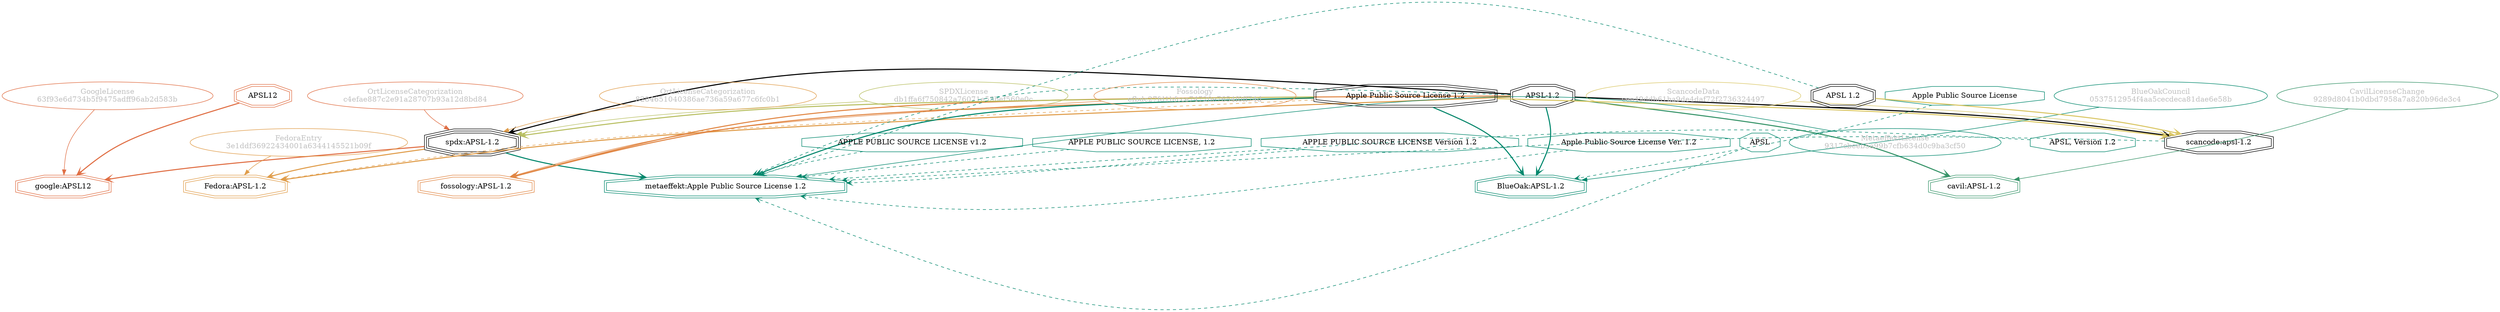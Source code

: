 strict digraph {
    node [shape=box];
    graph [splines=curved];
    188 [label="SPDXLicense\ndb1ffa6f750842a76071e53bef560e0c"
        ,fontcolor=gray
        ,color="#b8bf62"
        ,fillcolor="beige;1"
        ,shape=ellipse];
    189 [label="spdx:APSL-1.2"
        ,shape=tripleoctagon];
    190 [label="APSL-1.2"
        ,shape=doubleoctagon];
    191 [label="Apple Public Source License 1.2"
        ,shape=doubleoctagon];
    5635 [label="GoogleLicense\n63f93e6d734b5f9475adff96ab2d583b"
         ,fontcolor=gray
         ,color="#e06f45"
         ,fillcolor="beige;1"
         ,shape=ellipse];
    5636 [label="google:APSL12"
         ,color="#e06f45"
         ,shape=doubleoctagon];
    5637 [label=APSL12
         ,color="#e06f45"
         ,shape=doubleoctagon];
    5842 [label="FedoraEntry\n3e1ddf36922434001a6344145521b09f"
         ,fontcolor=gray
         ,color="#e09d4b"
         ,fillcolor="beige;1"
         ,shape=ellipse];
    5843 [label="Fedora:APSL-1.2"
         ,color="#e09d4b"
         ,shape=doubleoctagon];
    9276 [label="Apple Public Source License"
         ,color="#00876c"
         ,shape=octagon];
    9281 [label="BlueOakCouncil\n0537512954f4aa5cecdeca81dae6e58b"
         ,fontcolor=gray
         ,color="#00876c"
         ,fillcolor="beige;1"
         ,shape=ellipse];
    9282 [label="BlueOak:APSL-1.2"
         ,color="#00876c"
         ,shape=doubleoctagon];
    11890 [label="ScancodeData\ncee49ddb61ba9de4daf72f2736324497"
          ,fontcolor=gray
          ,color="#dac767"
          ,fillcolor="beige;1"
          ,shape=ellipse];
    11891 [label="scancode:apsl-1.2"
          ,shape=doubleoctagon];
    11892 [label="APSL 1.2"
          ,shape=doubleoctagon];
    26079 [label="Fossology\nefbdc27fd1bfcce74720e7654f0ff74d"
          ,fontcolor=gray
          ,color="#e18745"
          ,fillcolor="beige;1"
          ,shape=ellipse];
    26080 [label="fossology:APSL-1.2"
          ,color="#e18745"
          ,shape=doubleoctagon];
    28486 [label="OrtLicenseCategorization\nc4efae887c2e91a28707b93a12d8bd84"
          ,fontcolor=gray
          ,color="#e06f45"
          ,fillcolor="beige;1"
          ,shape=ellipse];
    35351 [label="OrtLicenseCategorization\n8284651040386ae736a59a677c6fc0b1"
          ,fontcolor=gray
          ,color="#e09d4b"
          ,fillcolor="beige;1"
          ,shape=ellipse];
    36387 [label="CavilLicenseChange\n9289d8041b0dbd7958a7a820b96de3c4"
          ,fontcolor=gray
          ,color="#379469"
          ,fillcolor="beige;1"
          ,shape=ellipse];
    36388 [label="cavil:APSL-1.2"
          ,color="#379469"
          ,shape=doubleoctagon];
    38512 [label=APSL
          ,color="#00876c"
          ,shape=octagon];
    38517 [label="MetaeffektLicense\n9317cbeeb5a99b7cfb634d0c9ba3cf50"
          ,fontcolor=gray
          ,color="#00876c"
          ,fillcolor="beige;1"
          ,shape=ellipse];
    38518 [label="metaeffekt:Apple Public Source License 1.2"
          ,color="#00876c"
          ,shape=doubleoctagon];
    38519 [label="APSL, Version 1.2"
          ,color="#00876c"
          ,shape=octagon];
    38520 [label="APPLE PUBLIC SOURCE LICENSE v1.2"
          ,color="#00876c"
          ,shape=octagon];
    38521 [label="APPLE PUBLIC SOURCE LICENSE, 1.2"
          ,color="#00876c"
          ,shape=octagon];
    38522 [label="APPLE PUBLIC SOURCE LICENSE Version 1.2"
          ,color="#00876c"
          ,shape=octagon];
    38523 [label="Apple Public Source License Ver. 1.2"
          ,color="#00876c"
          ,shape=octagon];
    188 -> 189 [weight=0.5
               ,color="#b8bf62"];
    189 -> 5636 [style=bold
                ,arrowhead=vee
                ,weight=0.7
                ,color="#e06f45"];
    189 -> 5843 [style=bold
                ,arrowhead=vee
                ,weight=0.7
                ,color="#e09d4b"];
    189 -> 38518 [style=bold
                 ,arrowhead=vee
                 ,weight=0.7
                 ,color="#00876c"];
    190 -> 189 [style=bold
               ,arrowhead=vee
               ,weight=0.7];
    190 -> 5843 [style=bold
                ,arrowhead=vee
                ,weight=0.7
                ,color="#e09d4b"];
    190 -> 9282 [style=bold
                ,arrowhead=vee
                ,weight=0.7
                ,color="#00876c"];
    190 -> 11891 [style=bold
                 ,arrowhead=vee
                 ,weight=0.7];
    190 -> 26080 [style=bold
                 ,arrowhead=vee
                 ,weight=0.7
                 ,color="#e18745"];
    190 -> 36388 [style=bold
                 ,arrowhead=vee
                 ,weight=0.7
                 ,color="#379469"];
    190 -> 36388 [style=bold
                 ,arrowhead=vee
                 ,weight=0.7
                 ,color="#379469"];
    190 -> 38518 [style=dashed
                 ,arrowhead=vee
                 ,weight=0.5
                 ,color="#00876c"];
    191 -> 189 [style=bold
               ,arrowhead=vee
               ,weight=0.7
               ,color="#b8bf62"];
    191 -> 5843 [style=dashed
                ,arrowhead=vee
                ,weight=0.5
                ,color="#e09d4b"];
    191 -> 9282 [style=bold
                ,arrowhead=vee
                ,weight=0.7
                ,color="#00876c"];
    191 -> 11891 [style=bold
                 ,arrowhead=vee
                 ,weight=0.7
                 ,color="#dac767"];
    191 -> 26080 [style=bold
                 ,arrowhead=vee
                 ,weight=0.7
                 ,color="#e18745"];
    191 -> 38518 [style=bold
                 ,arrowhead=vee
                 ,weight=0.7
                 ,color="#00876c"];
    5635 -> 5636 [weight=0.5
                 ,color="#e06f45"];
    5637 -> 5636 [style=bold
                 ,arrowhead=vee
                 ,weight=0.7
                 ,color="#e06f45"];
    5842 -> 5843 [weight=0.5
                 ,color="#e09d4b"];
    9276 -> 9282 [style=dashed
                 ,arrowhead=vee
                 ,weight=0.5
                 ,color="#00876c"];
    9281 -> 9282 [weight=0.5
                 ,color="#00876c"];
    11890 -> 11891 [weight=0.5
                   ,color="#dac767"];
    11891 -> 38518 [style=dashed
                   ,arrowhead=vee
                   ,weight=0.5
                   ,color="#00876c"];
    11892 -> 11891 [style=bold
                   ,arrowhead=vee
                   ,weight=0.7
                   ,color="#dac767"];
    11892 -> 38518 [style=dashed
                   ,arrowhead=vee
                   ,weight=0.5
                   ,color="#00876c"];
    26079 -> 26080 [weight=0.5
                   ,color="#e18745"];
    28486 -> 189 [weight=0.5
                 ,color="#e06f45"];
    35351 -> 189 [weight=0.5
                 ,color="#e09d4b"];
    36387 -> 36388 [weight=0.5
                   ,color="#379469"];
    38512 -> 38518 [style=dashed
                   ,arrowhead=vee
                   ,weight=0.5
                   ,color="#00876c"];
    38517 -> 38518 [weight=0.5
                   ,color="#00876c"];
    38519 -> 38518 [style=dashed
                   ,arrowhead=vee
                   ,weight=0.5
                   ,color="#00876c"];
    38520 -> 38518 [style=dashed
                   ,arrowhead=vee
                   ,weight=0.5
                   ,color="#00876c"];
    38521 -> 38518 [style=dashed
                   ,arrowhead=vee
                   ,weight=0.5
                   ,color="#00876c"];
    38522 -> 38518 [style=dashed
                   ,arrowhead=vee
                   ,weight=0.5
                   ,color="#00876c"];
    38523 -> 38518 [style=dashed
                   ,arrowhead=vee
                   ,weight=0.5
                   ,color="#00876c"];
}
